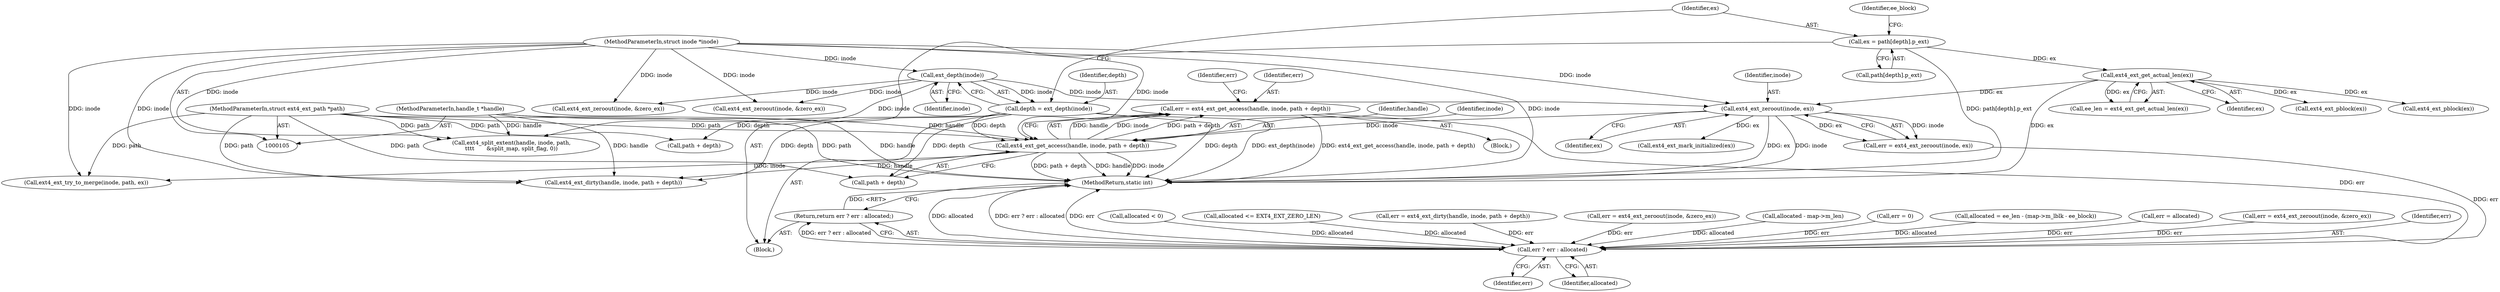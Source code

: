 digraph "0_linux_667eff35a1f56fa74ce98a0c7c29a40adc1ba4e3@integer" {
"1000243" [label="(Call,err = ext4_ext_get_access(handle, inode, path + depth))"];
"1000245" [label="(Call,ext4_ext_get_access(handle, inode, path + depth))"];
"1000106" [label="(MethodParameterIn,handle_t *handle)"];
"1000237" [label="(Call,ext4_ext_zeroout(inode, ex))"];
"1000180" [label="(Call,ext_depth(inode))"];
"1000107" [label="(MethodParameterIn,struct inode *inode)"];
"1000197" [label="(Call,ext4_ext_get_actual_len(ex))"];
"1000182" [label="(Call,ex = path[depth].p_ext)"];
"1000109" [label="(MethodParameterIn,struct ext4_ext_path *path)"];
"1000178" [label="(Call,depth = ext_depth(inode))"];
"1000449" [label="(Call,err ? err : allocated)"];
"1000448" [label="(Return,return err ? err : allocated;)"];
"1000180" [label="(Call,ext_depth(inode))"];
"1000325" [label="(Call,ext4_ext_pblock(ex))"];
"1000441" [label="(Call,allocated < 0)"];
"1000448" [label="(Return,return err ? err : allocated;)"];
"1000292" [label="(Call,allocated <= EXT4_EXT_ZERO_LEN)"];
"1000184" [label="(Call,path[depth].p_ext)"];
"1000179" [label="(Identifier,depth)"];
"1000239" [label="(Identifier,ex)"];
"1000260" [label="(Call,err = ext4_ext_dirty(handle, inode, path + depth))"];
"1000107" [label="(MethodParameterIn,struct inode *inode)"];
"1000245" [label="(Call,ext4_ext_get_access(handle, inode, path + depth))"];
"1000332" [label="(Call,err = ext4_ext_zeroout(inode, &zero_ex))"];
"1000252" [label="(Identifier,err)"];
"1000178" [label="(Call,depth = ext_depth(inode))"];
"1000262" [label="(Call,ext4_ext_dirty(handle, inode, path + depth))"];
"1000449" [label="(Call,err ? err : allocated)"];
"1000243" [label="(Call,err = ext4_ext_get_access(handle, inode, path + depth))"];
"1000246" [label="(Identifier,handle)"];
"1000316" [label="(Call,allocated - map->m_len)"];
"1000120" [label="(Call,err = 0)"];
"1000248" [label="(Call,path + depth)"];
"1000199" [label="(Call,allocated = ee_len - (map->m_lblk - ee_block))"];
"1000181" [label="(Identifier,inode)"];
"1000234" [label="(Block,)"];
"1000235" [label="(Call,err = ext4_ext_zeroout(inode, ex))"];
"1000247" [label="(Identifier,inode)"];
"1000195" [label="(Call,ee_len = ext4_ext_get_actual_len(ex))"];
"1000432" [label="(Call,ext4_split_extent(handle, inode, path,\n\t\t\t\t       &split_map, split_flag, 0))"];
"1000198" [label="(Identifier,ex)"];
"1000237" [label="(Call,ext4_ext_zeroout(inode, ex))"];
"1000110" [label="(Block,)"];
"1000334" [label="(Call,ext4_ext_zeroout(inode, &zero_ex))"];
"1000238" [label="(Identifier,inode)"];
"1000244" [label="(Identifier,err)"];
"1000444" [label="(Call,err = allocated)"];
"1000256" [label="(Call,ext4_ext_try_to_merge(inode, path, ex))"];
"1000197" [label="(Call,ext4_ext_get_actual_len(ex))"];
"1000182" [label="(Call,ex = path[depth].p_ext)"];
"1000190" [label="(Identifier,ee_block)"];
"1000398" [label="(Call,ext4_ext_pblock(ex))"];
"1000183" [label="(Identifier,ex)"];
"1000451" [label="(Identifier,err)"];
"1000400" [label="(Call,err = ext4_ext_zeroout(inode, &zero_ex))"];
"1000402" [label="(Call,ext4_ext_zeroout(inode, &zero_ex))"];
"1000452" [label="(Identifier,allocated)"];
"1000254" [label="(Call,ext4_ext_mark_initialized(ex))"];
"1000109" [label="(MethodParameterIn,struct ext4_ext_path *path)"];
"1000265" [label="(Call,path + depth)"];
"1000450" [label="(Identifier,err)"];
"1000453" [label="(MethodReturn,static int)"];
"1000106" [label="(MethodParameterIn,handle_t *handle)"];
"1000243" -> "1000234"  [label="AST: "];
"1000243" -> "1000245"  [label="CFG: "];
"1000244" -> "1000243"  [label="AST: "];
"1000245" -> "1000243"  [label="AST: "];
"1000252" -> "1000243"  [label="CFG: "];
"1000243" -> "1000453"  [label="DDG: ext4_ext_get_access(handle, inode, path + depth)"];
"1000245" -> "1000243"  [label="DDG: handle"];
"1000245" -> "1000243"  [label="DDG: inode"];
"1000245" -> "1000243"  [label="DDG: path + depth"];
"1000243" -> "1000449"  [label="DDG: err"];
"1000245" -> "1000248"  [label="CFG: "];
"1000246" -> "1000245"  [label="AST: "];
"1000247" -> "1000245"  [label="AST: "];
"1000248" -> "1000245"  [label="AST: "];
"1000245" -> "1000453"  [label="DDG: path + depth"];
"1000245" -> "1000453"  [label="DDG: handle"];
"1000245" -> "1000453"  [label="DDG: inode"];
"1000106" -> "1000245"  [label="DDG: handle"];
"1000237" -> "1000245"  [label="DDG: inode"];
"1000107" -> "1000245"  [label="DDG: inode"];
"1000109" -> "1000245"  [label="DDG: path"];
"1000178" -> "1000245"  [label="DDG: depth"];
"1000245" -> "1000256"  [label="DDG: inode"];
"1000245" -> "1000262"  [label="DDG: handle"];
"1000106" -> "1000105"  [label="AST: "];
"1000106" -> "1000453"  [label="DDG: handle"];
"1000106" -> "1000262"  [label="DDG: handle"];
"1000106" -> "1000432"  [label="DDG: handle"];
"1000237" -> "1000235"  [label="AST: "];
"1000237" -> "1000239"  [label="CFG: "];
"1000238" -> "1000237"  [label="AST: "];
"1000239" -> "1000237"  [label="AST: "];
"1000235" -> "1000237"  [label="CFG: "];
"1000237" -> "1000453"  [label="DDG: ex"];
"1000237" -> "1000453"  [label="DDG: inode"];
"1000237" -> "1000235"  [label="DDG: inode"];
"1000237" -> "1000235"  [label="DDG: ex"];
"1000180" -> "1000237"  [label="DDG: inode"];
"1000107" -> "1000237"  [label="DDG: inode"];
"1000197" -> "1000237"  [label="DDG: ex"];
"1000237" -> "1000254"  [label="DDG: ex"];
"1000180" -> "1000178"  [label="AST: "];
"1000180" -> "1000181"  [label="CFG: "];
"1000181" -> "1000180"  [label="AST: "];
"1000178" -> "1000180"  [label="CFG: "];
"1000180" -> "1000178"  [label="DDG: inode"];
"1000107" -> "1000180"  [label="DDG: inode"];
"1000180" -> "1000334"  [label="DDG: inode"];
"1000180" -> "1000402"  [label="DDG: inode"];
"1000180" -> "1000432"  [label="DDG: inode"];
"1000107" -> "1000105"  [label="AST: "];
"1000107" -> "1000453"  [label="DDG: inode"];
"1000107" -> "1000256"  [label="DDG: inode"];
"1000107" -> "1000262"  [label="DDG: inode"];
"1000107" -> "1000334"  [label="DDG: inode"];
"1000107" -> "1000402"  [label="DDG: inode"];
"1000107" -> "1000432"  [label="DDG: inode"];
"1000197" -> "1000195"  [label="AST: "];
"1000197" -> "1000198"  [label="CFG: "];
"1000198" -> "1000197"  [label="AST: "];
"1000195" -> "1000197"  [label="CFG: "];
"1000197" -> "1000453"  [label="DDG: ex"];
"1000197" -> "1000195"  [label="DDG: ex"];
"1000182" -> "1000197"  [label="DDG: ex"];
"1000197" -> "1000325"  [label="DDG: ex"];
"1000197" -> "1000398"  [label="DDG: ex"];
"1000182" -> "1000110"  [label="AST: "];
"1000182" -> "1000184"  [label="CFG: "];
"1000183" -> "1000182"  [label="AST: "];
"1000184" -> "1000182"  [label="AST: "];
"1000190" -> "1000182"  [label="CFG: "];
"1000182" -> "1000453"  [label="DDG: path[depth].p_ext"];
"1000109" -> "1000105"  [label="AST: "];
"1000109" -> "1000453"  [label="DDG: path"];
"1000109" -> "1000248"  [label="DDG: path"];
"1000109" -> "1000256"  [label="DDG: path"];
"1000109" -> "1000262"  [label="DDG: path"];
"1000109" -> "1000265"  [label="DDG: path"];
"1000109" -> "1000432"  [label="DDG: path"];
"1000178" -> "1000110"  [label="AST: "];
"1000179" -> "1000178"  [label="AST: "];
"1000183" -> "1000178"  [label="CFG: "];
"1000178" -> "1000453"  [label="DDG: depth"];
"1000178" -> "1000453"  [label="DDG: ext_depth(inode)"];
"1000178" -> "1000248"  [label="DDG: depth"];
"1000178" -> "1000262"  [label="DDG: depth"];
"1000178" -> "1000265"  [label="DDG: depth"];
"1000449" -> "1000448"  [label="AST: "];
"1000449" -> "1000451"  [label="CFG: "];
"1000449" -> "1000452"  [label="CFG: "];
"1000450" -> "1000449"  [label="AST: "];
"1000451" -> "1000449"  [label="AST: "];
"1000452" -> "1000449"  [label="AST: "];
"1000448" -> "1000449"  [label="CFG: "];
"1000449" -> "1000453"  [label="DDG: err"];
"1000449" -> "1000453"  [label="DDG: allocated"];
"1000449" -> "1000453"  [label="DDG: err ? err : allocated"];
"1000449" -> "1000448"  [label="DDG: err ? err : allocated"];
"1000332" -> "1000449"  [label="DDG: err"];
"1000235" -> "1000449"  [label="DDG: err"];
"1000400" -> "1000449"  [label="DDG: err"];
"1000120" -> "1000449"  [label="DDG: err"];
"1000444" -> "1000449"  [label="DDG: err"];
"1000260" -> "1000449"  [label="DDG: err"];
"1000441" -> "1000449"  [label="DDG: allocated"];
"1000316" -> "1000449"  [label="DDG: allocated"];
"1000292" -> "1000449"  [label="DDG: allocated"];
"1000199" -> "1000449"  [label="DDG: allocated"];
"1000448" -> "1000110"  [label="AST: "];
"1000453" -> "1000448"  [label="CFG: "];
"1000448" -> "1000453"  [label="DDG: <RET>"];
}
